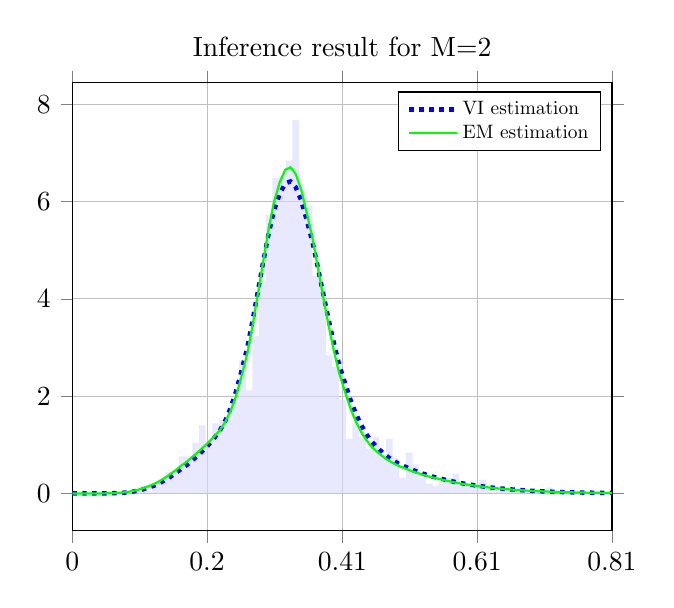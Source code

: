 \begin{tikzpicture}
\begin{axis}[legend style={nodes={scale=0.7, transform shape}}, legend cell align={left}, title={Inference result for M=2}, yticklabel style={/pgf/number format/fixed,
            /pgf/number format/precision=3}, grid={major}, yminorgrids={true}, tick align={outside}, xtick={0.0,0.202,0.405,0.607,0.809}, xmin={0.0}, xmax={0.809}, scaled y ticks={false}]
    \addplot[ybar interval, fill={blue!15}, forget plot, opacity={0.6}, draw={none}, bar width={5.0e-6}]
        table[row sep={\\}]
        {
            \\
            0.04  0.04  \\
            0.05  0.0  \\
            0.06  0.0  \\
            0.07  0.04  \\
            0.08  0.0  \\
            0.09  0.04  \\
            0.1  0.04  \\
            0.11  0.04  \\
            0.12  0.16  \\
            0.13  0.2  \\
            0.14  0.44  \\
            0.15  0.4  \\
            0.16  0.76  \\
            0.17  0.76  \\
            0.18  1.04  \\
            0.19  1.4  \\
            0.2  0.96  \\
            0.21  1.44  \\
            0.22  1.52  \\
            0.23  1.52  \\
            0.24  1.88  \\
            0.25  2.72  \\
            0.26  2.12  \\
            0.27  3.24  \\
            0.28  4.36  \\
            0.29  5.72  \\
            0.3  6.48  \\
            0.31  6.52  \\
            0.32  6.84  \\
            0.33  7.68  \\
            0.34  6.16  \\
            0.35  5.92  \\
            0.36  4.48  \\
            0.37  4.28  \\
            0.38  2.84  \\
            0.39  2.6  \\
            0.4  1.92  \\
            0.41  1.12  \\
            0.42  1.44  \\
            0.43  1.16  \\
            0.44  0.92  \\
            0.45  1.16  \\
            0.46  0.8  \\
            0.47  1.12  \\
            0.48  0.72  \\
            0.49  0.32  \\
            0.5  0.84  \\
            0.51  0.6  \\
            0.52  0.32  \\
            0.53  0.2  \\
            0.54  0.16  \\
            0.55  0.24  \\
            0.56  0.32  \\
            0.57  0.4  \\
            0.58  0.2  \\
            0.59  0.16  \\
            0.6  0.2  \\
            0.61  0.28  \\
            0.62  0.12  \\
            0.63  0.04  \\
            0.64  0.08  \\
            0.65  0.12  \\
            0.66  0.04  \\
            0.67  0.08  \\
            0.68  0.0  \\
            0.69  0.08  \\
            0.7  0.0  \\
            0.71  0.12  \\
            0.72  0.0  \\
            0.73  0.04  \\
            0.74  0.0  \\
            0.75  0.0  \\
            0.76  0.0  \\
            0.77  0.0  \\
            0.78  0.0  \\
            0.79  0.0  \\
            0.8  0.04  \\
            0.81  0.0  \\
        }
        ;
    \addplot[style={{ultra thick, dotted}}, color={blue}]
        table[row sep={\\}]
        {
            \\
            0.0  0.0  \\
            0.008  5.364e-9  \\
            0.016  7.384e-7  \\
            0.025  1.212e-5  \\
            0.033  8.323e-5  \\
            0.041  0.0  \\
            0.049  0.001  \\
            0.057  0.003  \\
            0.065  0.006  \\
            0.074  0.012  \\
            0.082  0.022  \\
            0.09  0.036  \\
            0.098  0.057  \\
            0.106  0.084  \\
            0.114  0.119  \\
            0.123  0.162  \\
            0.131  0.214  \\
            0.139  0.274  \\
            0.147  0.343  \\
            0.155  0.419  \\
            0.163  0.501  \\
            0.172  0.589  \\
            0.18  0.682  \\
            0.188  0.78  \\
            0.196  0.883  \\
            0.204  0.997  \\
            0.212  1.128  \\
            0.221  1.287  \\
            0.229  1.488  \\
            0.237  1.746  \\
            0.245  2.077  \\
            0.253  2.488  \\
            0.262  2.98  \\
            0.27  3.54  \\
            0.278  4.143  \\
            0.286  4.75  \\
            0.294  5.319  \\
            0.302  5.803  \\
            0.311  6.163  \\
            0.319  6.371  \\
            0.327  6.414  \\
            0.335  6.293  \\
            0.343  6.026  \\
            0.351  5.64  \\
            0.36  5.169  \\
            0.368  4.649  \\
            0.376  4.113  \\
            0.384  3.588  \\
            0.392  3.096  \\
            0.4  2.651  \\
            0.409  2.26  \\
            0.417  1.924  \\
            0.425  1.642  \\
            0.433  1.409  \\
            0.441  1.217  \\
            0.449  1.061  \\
            0.458  0.933  \\
            0.466  0.828  \\
            0.474  0.741  \\
            0.482  0.668  \\
            0.49  0.605  \\
            0.499  0.55  \\
            0.507  0.502  \\
            0.515  0.458  \\
            0.523  0.419  \\
            0.531  0.383  \\
            0.539  0.35  \\
            0.548  0.32  \\
            0.556  0.292  \\
            0.564  0.266  \\
            0.572  0.242  \\
            0.58  0.22  \\
            0.588  0.2  \\
            0.597  0.181  \\
            0.605  0.164  \\
            0.613  0.149  \\
            0.621  0.134  \\
            0.629  0.121  \\
            0.637  0.109  \\
            0.646  0.098  \\
            0.654  0.088  \\
            0.662  0.079  \\
            0.67  0.071  \\
            0.678  0.064  \\
            0.686  0.057  \\
            0.695  0.051  \\
            0.703  0.045  \\
            0.711  0.04  \\
            0.719  0.036  \\
            0.727  0.032  \\
            0.735  0.029  \\
            0.744  0.025  \\
            0.752  0.023  \\
            0.76  0.02  \\
            0.768  0.018  \\
            0.776  0.016  \\
            0.785  0.014  \\
            0.793  0.012  \\
            0.801  0.011  \\
            0.809  0.01  \\
        }
        ;
    \addlegendentry {VI estimation}
    \addplot[style={{thick, solid}}, color={green}]
        table[row sep={\\}]
        {
            \\
            0.0  0.0  \\
            0.008  1.684e-8  \\
            0.016  1.793e-6  \\
            0.025  2.538e-5  \\
            0.033  0.0  \\
            0.041  0.001  \\
            0.049  0.002  \\
            0.057  0.004  \\
            0.065  0.009  \\
            0.074  0.018  \\
            0.082  0.03  \\
            0.09  0.049  \\
            0.098  0.074  \\
            0.106  0.107  \\
            0.114  0.148  \\
            0.123  0.198  \\
            0.131  0.257  \\
            0.139  0.324  \\
            0.147  0.399  \\
            0.155  0.48  \\
            0.163  0.567  \\
            0.172  0.658  \\
            0.18  0.751  \\
            0.188  0.847  \\
            0.196  0.946  \\
            0.204  1.049  \\
            0.212  1.163  \\
            0.221  1.297  \\
            0.229  1.466  \\
            0.237  1.689  \\
            0.245  1.986  \\
            0.253  2.374  \\
            0.262  2.861  \\
            0.27  3.44  \\
            0.278  4.087  \\
            0.286  4.761  \\
            0.294  5.41  \\
            0.302  5.974  \\
            0.311  6.401  \\
            0.319  6.651  \\
            0.327  6.705  \\
            0.335  6.563  \\
            0.343  6.248  \\
            0.351  5.794  \\
            0.36  5.246  \\
            0.368  4.649  \\
            0.376  4.045  \\
            0.384  3.468  \\
            0.392  2.939  \\
            0.4  2.474  \\
            0.409  2.078  \\
            0.417  1.748  \\
            0.425  1.479  \\
            0.433  1.263  \\
            0.441  1.091  \\
            0.449  0.953  \\
            0.458  0.843  \\
            0.466  0.754  \\
            0.474  0.679  \\
            0.482  0.617  \\
            0.49  0.562  \\
            0.499  0.514  \\
            0.507  0.471  \\
            0.515  0.432  \\
            0.523  0.396  \\
            0.531  0.363  \\
            0.539  0.333  \\
            0.548  0.304  \\
            0.556  0.278  \\
            0.564  0.254  \\
            0.572  0.231  \\
            0.58  0.21  \\
            0.588  0.191  \\
            0.597  0.174  \\
            0.605  0.157  \\
            0.613  0.142  \\
            0.621  0.129  \\
            0.629  0.116  \\
            0.637  0.105  \\
            0.646  0.094  \\
            0.654  0.085  \\
            0.662  0.076  \\
            0.67  0.069  \\
            0.678  0.062  \\
            0.686  0.055  \\
            0.695  0.049  \\
            0.703  0.044  \\
            0.711  0.039  \\
            0.719  0.035  \\
            0.727  0.031  \\
            0.735  0.028  \\
            0.744  0.025  \\
            0.752  0.022  \\
            0.76  0.02  \\
            0.768  0.018  \\
            0.776  0.016  \\
            0.785  0.014  \\
            0.793  0.012  \\
            0.801  0.011  \\
            0.809  0.01  \\
        }
        ;
    \addlegendentry {EM estimation}
\end{axis}
\end{tikzpicture}
